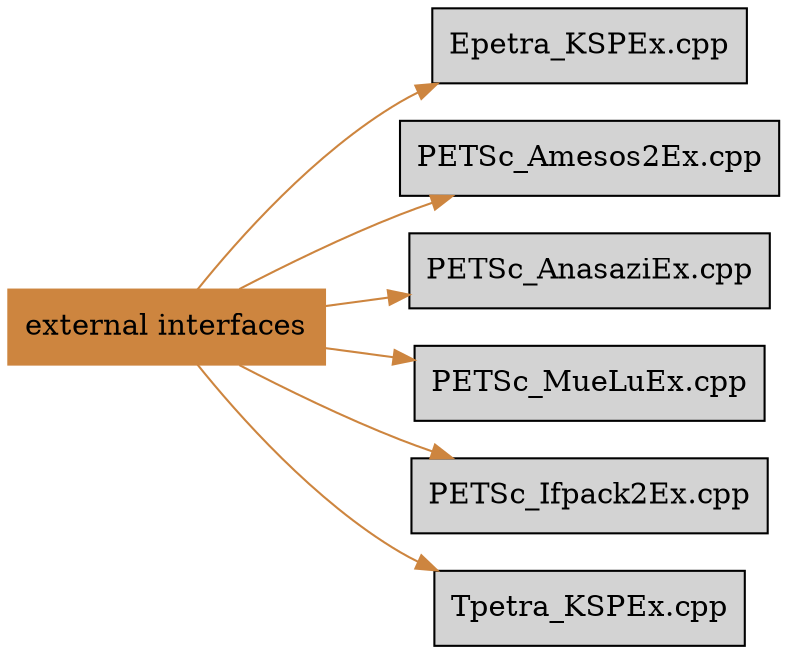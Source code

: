 digraph bettersoftware {
            rankdir = LR;
            ratio = fill;
            node [style=filled];
            node [shape = box];
"external interfaces" [colorscheme="svg" color="peru"];
"external interfaces" ->  "Epetra_KSPEx.cpp" [colorscheme="svg" color="peru"];
"external interfaces" ->  "PETSc_Amesos2Ex.cpp" [colorscheme="svg" color="peru"];
"external interfaces" ->  "PETSc_AnasaziEx.cpp" [colorscheme="svg" color="peru"];
"external interfaces" ->  "PETSc_MueLuEx.cpp" [colorscheme="svg" color="peru"];
"external interfaces" ->  "PETSc_Ifpack2Ex.cpp" [colorscheme="svg" color="peru"];
"external interfaces" ->  "Tpetra_KSPEx.cpp" [colorscheme="svg" color="peru"];
}